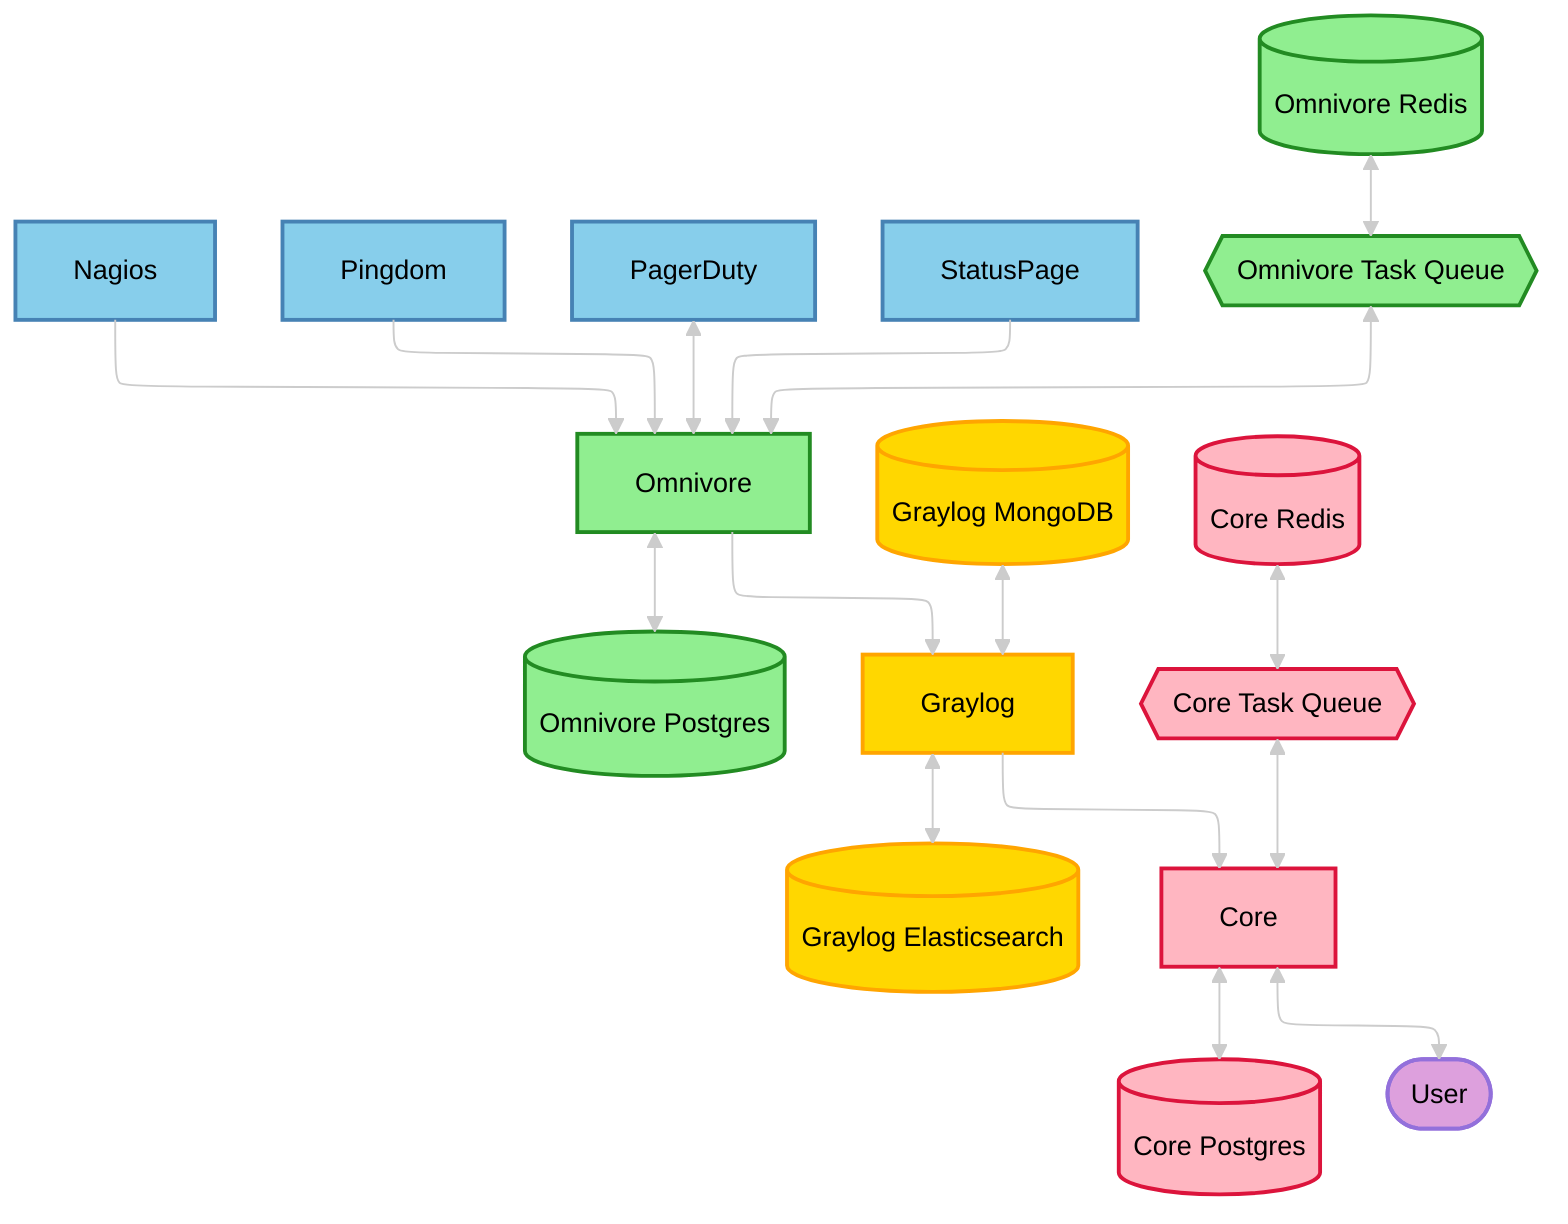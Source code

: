 ---
config:
  theme: neo-dark
  layout: elk
id: c376caeb-da13-4fe0-994a-1deaad2874a9
---

flowchart TB
  %% Monitoring Services (Blue)
  Nagios[Nagios]:::monitoring
  Pingdom[Pingdom]:::monitoring
  PagerDuty[PagerDuty]:::monitoring
  StatusPage[StatusPage]:::monitoring

  %% Omnivore Layer (Green)
  OmnivoreRedis[(Omnivore Redis)]:::omnivore
  OmnivoreTaskQueue{{Omnivore Task Queue}}:::omnivore
  Omnivore[Omnivore]:::omnivore
  OmnivorePostgres[(Omnivore Postgres)]:::omnivore

  %% Graylog Layer (Yellow)
  GraylogMongoDB[(Graylog MongoDB)]:::graylog
  Graylog[Graylog]:::graylog
  GraylogElasticsearch[(Graylog Elasticsearch)]:::graylog

  %% Core Layer (Red)
  CoreRedis[(Core Redis)]:::core
  CoreTaskQueue{{Core Task Queue}}:::core
  Core[Core]:::core
  CorePostgres[(Core Postgres)]:::core

  %% User
  User([User]):::user

  %% Connections
  Nagios --> Omnivore
  Pingdom --> Omnivore
  PagerDuty <--> Omnivore
  StatusPage --> Omnivore

  OmnivoreRedis <--> OmnivoreTaskQueue
  OmnivoreTaskQueue <--> Omnivore
  Omnivore <--> OmnivorePostgres

  Omnivore --> Graylog
  GraylogMongoDB <--> Graylog
  Graylog <--> GraylogElasticsearch

  Graylog --> Core
  CoreRedis <--> CoreTaskQueue
  CoreTaskQueue <--> Core
  Core <--> CorePostgres

  Core <--> User

  %% Styling
  classDef monitoring fill:#87CEEB,stroke:#4682B4,stroke-width:2px,color:#000
  classDef omnivore fill:#90EE90,stroke:#228B22,stroke-width:2px,color:#000
  classDef graylog fill:#FFD700,stroke:#FFA500,stroke-width:2px,color:#000
  classDef core fill:#FFB6C1,stroke:#DC143C,stroke-width:2px,color:#000
  classDef user fill:#DDA0DD,stroke:#9370DB,stroke-width:2px,color:#000